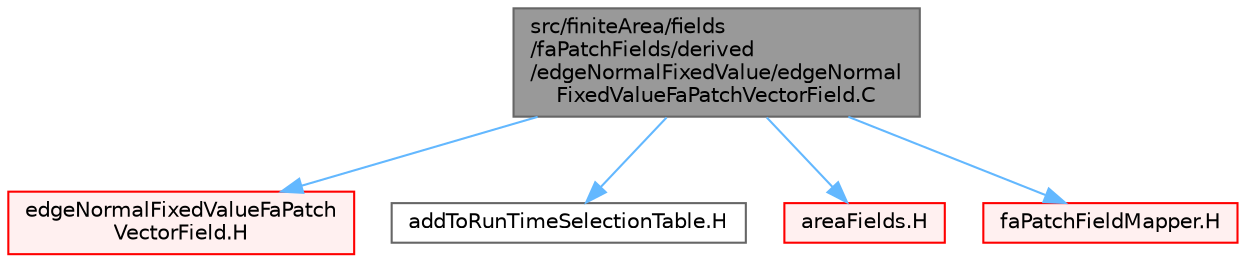 digraph "src/finiteArea/fields/faPatchFields/derived/edgeNormalFixedValue/edgeNormalFixedValueFaPatchVectorField.C"
{
 // LATEX_PDF_SIZE
  bgcolor="transparent";
  edge [fontname=Helvetica,fontsize=10,labelfontname=Helvetica,labelfontsize=10];
  node [fontname=Helvetica,fontsize=10,shape=box,height=0.2,width=0.4];
  Node1 [id="Node000001",label="src/finiteArea/fields\l/faPatchFields/derived\l/edgeNormalFixedValue/edgeNormal\lFixedValueFaPatchVectorField.C",height=0.2,width=0.4,color="gray40", fillcolor="grey60", style="filled", fontcolor="black",tooltip=" "];
  Node1 -> Node2 [id="edge1_Node000001_Node000002",color="steelblue1",style="solid",tooltip=" "];
  Node2 [id="Node000002",label="edgeNormalFixedValueFaPatch\lVectorField.H",height=0.2,width=0.4,color="red", fillcolor="#FFF0F0", style="filled",URL="$edgeNormalFixedValueFaPatchVectorField_8H.html",tooltip=" "];
  Node1 -> Node242 [id="edge2_Node000001_Node000242",color="steelblue1",style="solid",tooltip=" "];
  Node242 [id="Node000242",label="addToRunTimeSelectionTable.H",height=0.2,width=0.4,color="grey40", fillcolor="white", style="filled",URL="$addToRunTimeSelectionTable_8H.html",tooltip="Macros for easy insertion into run-time selection tables."];
  Node1 -> Node243 [id="edge3_Node000001_Node000243",color="steelblue1",style="solid",tooltip=" "];
  Node243 [id="Node000243",label="areaFields.H",height=0.2,width=0.4,color="red", fillcolor="#FFF0F0", style="filled",URL="$areaFields_8H.html",tooltip=" "];
  Node1 -> Node389 [id="edge4_Node000001_Node000389",color="steelblue1",style="solid",tooltip=" "];
  Node389 [id="Node000389",label="faPatchFieldMapper.H",height=0.2,width=0.4,color="red", fillcolor="#FFF0F0", style="filled",URL="$faPatchFieldMapper_8H.html",tooltip=" "];
}

